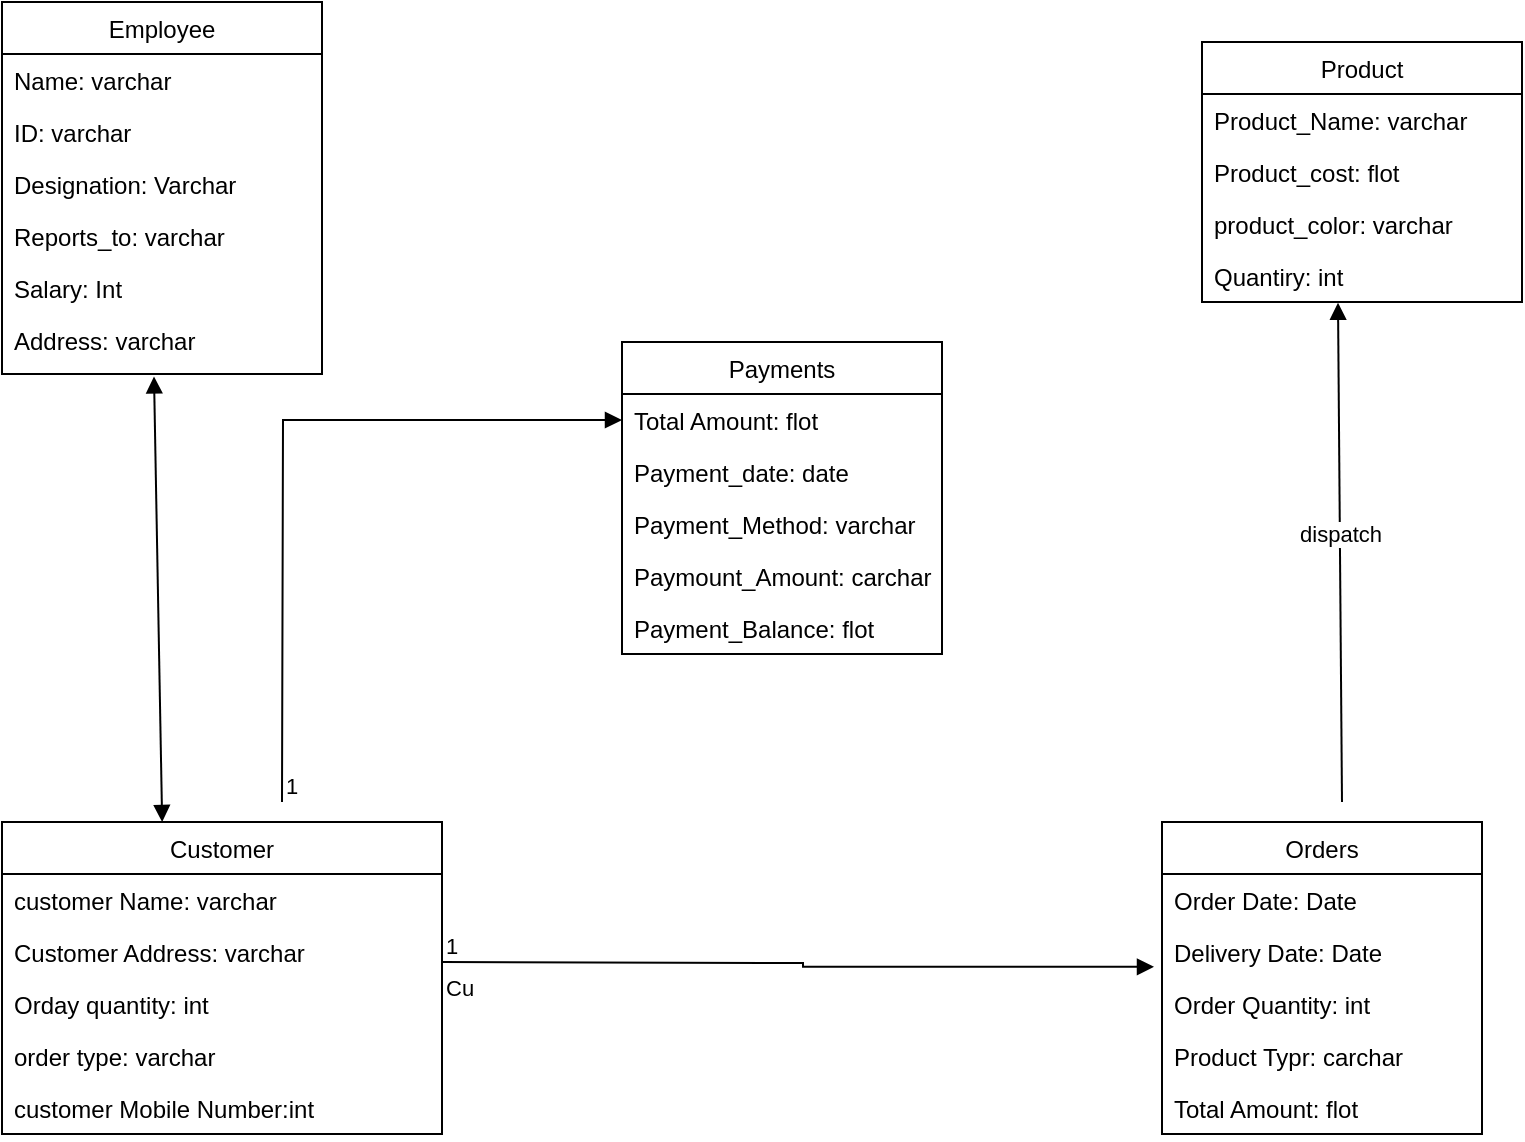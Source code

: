 <mxfile version="20.3.0" type="device"><diagram name="Page-1" id="c4acf3e9-155e-7222-9cf6-157b1a14988f"><mxGraphModel dx="1038" dy="1837" grid="1" gridSize="10" guides="1" tooltips="1" connect="1" arrows="1" fold="1" page="1" pageScale="1" pageWidth="850" pageHeight="1100" background="none" math="0" shadow="0"><root><mxCell id="0"/><mxCell id="1" parent="0"/><mxCell id="uAg-7gXDHBmwyujrxiA9-1" value="Employee" style="swimlane;fontStyle=0;childLayout=stackLayout;horizontal=1;startSize=26;fillColor=none;horizontalStack=0;resizeParent=1;resizeParentMax=0;resizeLast=0;collapsible=1;marginBottom=0;" vertex="1" parent="1"><mxGeometry x="50" y="-1100" width="160" height="186" as="geometry"/></mxCell><mxCell id="uAg-7gXDHBmwyujrxiA9-2" value="Name: varchar" style="text;strokeColor=none;fillColor=none;align=left;verticalAlign=top;spacingLeft=4;spacingRight=4;overflow=hidden;rotatable=0;points=[[0,0.5],[1,0.5]];portConstraint=eastwest;" vertex="1" parent="uAg-7gXDHBmwyujrxiA9-1"><mxGeometry y="26" width="160" height="26" as="geometry"/></mxCell><mxCell id="uAg-7gXDHBmwyujrxiA9-7" value="ID: varchar" style="text;strokeColor=none;fillColor=none;align=left;verticalAlign=top;spacingLeft=4;spacingRight=4;overflow=hidden;rotatable=0;points=[[0,0.5],[1,0.5]];portConstraint=eastwest;" vertex="1" parent="uAg-7gXDHBmwyujrxiA9-1"><mxGeometry y="52" width="160" height="26" as="geometry"/></mxCell><mxCell id="uAg-7gXDHBmwyujrxiA9-3" value="Designation: Varchar" style="text;strokeColor=none;fillColor=none;align=left;verticalAlign=top;spacingLeft=4;spacingRight=4;overflow=hidden;rotatable=0;points=[[0,0.5],[1,0.5]];portConstraint=eastwest;" vertex="1" parent="uAg-7gXDHBmwyujrxiA9-1"><mxGeometry y="78" width="160" height="26" as="geometry"/></mxCell><mxCell id="uAg-7gXDHBmwyujrxiA9-4" value="Reports_to: varchar" style="text;strokeColor=none;fillColor=none;align=left;verticalAlign=top;spacingLeft=4;spacingRight=4;overflow=hidden;rotatable=0;points=[[0,0.5],[1,0.5]];portConstraint=eastwest;" vertex="1" parent="uAg-7gXDHBmwyujrxiA9-1"><mxGeometry y="104" width="160" height="26" as="geometry"/></mxCell><mxCell id="uAg-7gXDHBmwyujrxiA9-35" value="Salary: Int&#10;" style="text;strokeColor=none;fillColor=none;align=left;verticalAlign=top;spacingLeft=4;spacingRight=4;overflow=hidden;rotatable=0;points=[[0,0.5],[1,0.5]];portConstraint=eastwest;" vertex="1" parent="uAg-7gXDHBmwyujrxiA9-1"><mxGeometry y="130" width="160" height="26" as="geometry"/></mxCell><mxCell id="uAg-7gXDHBmwyujrxiA9-33" value="Address: varchar" style="text;strokeColor=none;fillColor=none;align=left;verticalAlign=top;spacingLeft=4;spacingRight=4;overflow=hidden;rotatable=0;points=[[0,0.5],[1,0.5]];portConstraint=eastwest;" vertex="1" parent="uAg-7gXDHBmwyujrxiA9-1"><mxGeometry y="156" width="160" height="30" as="geometry"/></mxCell><mxCell id="uAg-7gXDHBmwyujrxiA9-50" value="Product" style="swimlane;fontStyle=0;childLayout=stackLayout;horizontal=1;startSize=26;fillColor=none;horizontalStack=0;resizeParent=1;resizeParentMax=0;resizeLast=0;collapsible=1;marginBottom=0;" vertex="1" parent="1"><mxGeometry x="650" y="-1080" width="160" height="130" as="geometry"/></mxCell><mxCell id="uAg-7gXDHBmwyujrxiA9-51" value="Product_Name: varchar" style="text;strokeColor=none;fillColor=none;align=left;verticalAlign=top;spacingLeft=4;spacingRight=4;overflow=hidden;rotatable=0;points=[[0,0.5],[1,0.5]];portConstraint=eastwest;" vertex="1" parent="uAg-7gXDHBmwyujrxiA9-50"><mxGeometry y="26" width="160" height="26" as="geometry"/></mxCell><mxCell id="uAg-7gXDHBmwyujrxiA9-52" value="Product_cost: flot" style="text;strokeColor=none;fillColor=none;align=left;verticalAlign=top;spacingLeft=4;spacingRight=4;overflow=hidden;rotatable=0;points=[[0,0.5],[1,0.5]];portConstraint=eastwest;" vertex="1" parent="uAg-7gXDHBmwyujrxiA9-50"><mxGeometry y="52" width="160" height="26" as="geometry"/></mxCell><mxCell id="uAg-7gXDHBmwyujrxiA9-53" value="product_color: varchar" style="text;strokeColor=none;fillColor=none;align=left;verticalAlign=top;spacingLeft=4;spacingRight=4;overflow=hidden;rotatable=0;points=[[0,0.5],[1,0.5]];portConstraint=eastwest;" vertex="1" parent="uAg-7gXDHBmwyujrxiA9-50"><mxGeometry y="78" width="160" height="26" as="geometry"/></mxCell><mxCell id="uAg-7gXDHBmwyujrxiA9-54" value="Quantiry: int " style="text;strokeColor=none;fillColor=none;align=left;verticalAlign=top;spacingLeft=4;spacingRight=4;overflow=hidden;rotatable=0;points=[[0,0.5],[1,0.5]];portConstraint=eastwest;" vertex="1" parent="uAg-7gXDHBmwyujrxiA9-50"><mxGeometry y="104" width="160" height="26" as="geometry"/></mxCell><mxCell id="uAg-7gXDHBmwyujrxiA9-57" value="Customer" style="swimlane;fontStyle=0;childLayout=stackLayout;horizontal=1;startSize=26;fillColor=none;horizontalStack=0;resizeParent=1;resizeParentMax=0;resizeLast=0;collapsible=1;marginBottom=0;" vertex="1" parent="1"><mxGeometry x="50" y="-690" width="220" height="156" as="geometry"/></mxCell><mxCell id="uAg-7gXDHBmwyujrxiA9-58" value="customer Name: varchar" style="text;strokeColor=none;fillColor=none;align=left;verticalAlign=top;spacingLeft=4;spacingRight=4;overflow=hidden;rotatable=0;points=[[0,0.5],[1,0.5]];portConstraint=eastwest;" vertex="1" parent="uAg-7gXDHBmwyujrxiA9-57"><mxGeometry y="26" width="220" height="26" as="geometry"/></mxCell><mxCell id="uAg-7gXDHBmwyujrxiA9-59" value="Customer Address: varchar" style="text;strokeColor=none;fillColor=none;align=left;verticalAlign=top;spacingLeft=4;spacingRight=4;overflow=hidden;rotatable=0;points=[[0,0.5],[1,0.5]];portConstraint=eastwest;" vertex="1" parent="uAg-7gXDHBmwyujrxiA9-57"><mxGeometry y="52" width="220" height="26" as="geometry"/></mxCell><mxCell id="uAg-7gXDHBmwyujrxiA9-60" value="Orday quantity: int" style="text;strokeColor=none;fillColor=none;align=left;verticalAlign=top;spacingLeft=4;spacingRight=4;overflow=hidden;rotatable=0;points=[[0,0.5],[1,0.5]];portConstraint=eastwest;" vertex="1" parent="uAg-7gXDHBmwyujrxiA9-57"><mxGeometry y="78" width="220" height="26" as="geometry"/></mxCell><mxCell id="uAg-7gXDHBmwyujrxiA9-61" value="order type: varchar" style="text;strokeColor=none;fillColor=none;align=left;verticalAlign=top;spacingLeft=4;spacingRight=4;overflow=hidden;rotatable=0;points=[[0,0.5],[1,0.5]];portConstraint=eastwest;" vertex="1" parent="uAg-7gXDHBmwyujrxiA9-57"><mxGeometry y="104" width="220" height="26" as="geometry"/></mxCell><mxCell id="uAg-7gXDHBmwyujrxiA9-62" value="customer Mobile Number:int" style="text;strokeColor=none;fillColor=none;align=left;verticalAlign=top;spacingLeft=4;spacingRight=4;overflow=hidden;rotatable=0;points=[[0,0.5],[1,0.5]];portConstraint=eastwest;" vertex="1" parent="uAg-7gXDHBmwyujrxiA9-57"><mxGeometry y="130" width="220" height="26" as="geometry"/></mxCell><mxCell id="uAg-7gXDHBmwyujrxiA9-64" value="Orders" style="swimlane;fontStyle=0;childLayout=stackLayout;horizontal=1;startSize=26;fillColor=none;horizontalStack=0;resizeParent=1;resizeParentMax=0;resizeLast=0;collapsible=1;marginBottom=0;" vertex="1" parent="1"><mxGeometry x="630" y="-690" width="160" height="156" as="geometry"/></mxCell><mxCell id="uAg-7gXDHBmwyujrxiA9-65" value="Order Date: Date" style="text;strokeColor=none;fillColor=none;align=left;verticalAlign=top;spacingLeft=4;spacingRight=4;overflow=hidden;rotatable=0;points=[[0,0.5],[1,0.5]];portConstraint=eastwest;" vertex="1" parent="uAg-7gXDHBmwyujrxiA9-64"><mxGeometry y="26" width="160" height="26" as="geometry"/></mxCell><mxCell id="uAg-7gXDHBmwyujrxiA9-66" value="Delivery Date: Date" style="text;strokeColor=none;fillColor=none;align=left;verticalAlign=top;spacingLeft=4;spacingRight=4;overflow=hidden;rotatable=0;points=[[0,0.5],[1,0.5]];portConstraint=eastwest;" vertex="1" parent="uAg-7gXDHBmwyujrxiA9-64"><mxGeometry y="52" width="160" height="26" as="geometry"/></mxCell><mxCell id="uAg-7gXDHBmwyujrxiA9-67" value="Order Quantity: int" style="text;strokeColor=none;fillColor=none;align=left;verticalAlign=top;spacingLeft=4;spacingRight=4;overflow=hidden;rotatable=0;points=[[0,0.5],[1,0.5]];portConstraint=eastwest;" vertex="1" parent="uAg-7gXDHBmwyujrxiA9-64"><mxGeometry y="78" width="160" height="26" as="geometry"/></mxCell><mxCell id="uAg-7gXDHBmwyujrxiA9-68" value="Product Typr: carchar" style="text;strokeColor=none;fillColor=none;align=left;verticalAlign=top;spacingLeft=4;spacingRight=4;overflow=hidden;rotatable=0;points=[[0,0.5],[1,0.5]];portConstraint=eastwest;" vertex="1" parent="uAg-7gXDHBmwyujrxiA9-64"><mxGeometry y="104" width="160" height="26" as="geometry"/></mxCell><mxCell id="uAg-7gXDHBmwyujrxiA9-69" value="Total Amount: flot" style="text;strokeColor=none;fillColor=none;align=left;verticalAlign=top;spacingLeft=4;spacingRight=4;overflow=hidden;rotatable=0;points=[[0,0.5],[1,0.5]];portConstraint=eastwest;" vertex="1" parent="uAg-7gXDHBmwyujrxiA9-64"><mxGeometry y="130" width="160" height="26" as="geometry"/></mxCell><mxCell id="uAg-7gXDHBmwyujrxiA9-71" value="Payments" style="swimlane;fontStyle=0;childLayout=stackLayout;horizontal=1;startSize=26;fillColor=none;horizontalStack=0;resizeParent=1;resizeParentMax=0;resizeLast=0;collapsible=1;marginBottom=0;" vertex="1" parent="1"><mxGeometry x="360" y="-930" width="160" height="156" as="geometry"/></mxCell><mxCell id="uAg-7gXDHBmwyujrxiA9-72" value="Total Amount: flot" style="text;strokeColor=none;fillColor=none;align=left;verticalAlign=top;spacingLeft=4;spacingRight=4;overflow=hidden;rotatable=0;points=[[0,0.5],[1,0.5]];portConstraint=eastwest;" vertex="1" parent="uAg-7gXDHBmwyujrxiA9-71"><mxGeometry y="26" width="160" height="26" as="geometry"/></mxCell><mxCell id="uAg-7gXDHBmwyujrxiA9-73" value="Payment_date: date" style="text;strokeColor=none;fillColor=none;align=left;verticalAlign=top;spacingLeft=4;spacingRight=4;overflow=hidden;rotatable=0;points=[[0,0.5],[1,0.5]];portConstraint=eastwest;" vertex="1" parent="uAg-7gXDHBmwyujrxiA9-71"><mxGeometry y="52" width="160" height="26" as="geometry"/></mxCell><mxCell id="uAg-7gXDHBmwyujrxiA9-74" value="Payment_Method: varchar" style="text;strokeColor=none;fillColor=none;align=left;verticalAlign=top;spacingLeft=4;spacingRight=4;overflow=hidden;rotatable=0;points=[[0,0.5],[1,0.5]];portConstraint=eastwest;" vertex="1" parent="uAg-7gXDHBmwyujrxiA9-71"><mxGeometry y="78" width="160" height="26" as="geometry"/></mxCell><mxCell id="uAg-7gXDHBmwyujrxiA9-75" value="Paymount_Amount: carchar" style="text;strokeColor=none;fillColor=none;align=left;verticalAlign=top;spacingLeft=4;spacingRight=4;overflow=hidden;rotatable=0;points=[[0,0.5],[1,0.5]];portConstraint=eastwest;" vertex="1" parent="uAg-7gXDHBmwyujrxiA9-71"><mxGeometry y="104" width="160" height="26" as="geometry"/></mxCell><mxCell id="uAg-7gXDHBmwyujrxiA9-76" value="Payment_Balance: flot" style="text;strokeColor=none;fillColor=none;align=left;verticalAlign=top;spacingLeft=4;spacingRight=4;overflow=hidden;rotatable=0;points=[[0,0.5],[1,0.5]];portConstraint=eastwest;" vertex="1" parent="uAg-7gXDHBmwyujrxiA9-71"><mxGeometry y="130" width="160" height="26" as="geometry"/></mxCell><mxCell id="uAg-7gXDHBmwyujrxiA9-79" value="" style="endArrow=block;startArrow=block;endFill=1;startFill=1;html=1;rounded=0;entryX=0.475;entryY=1.04;entryDx=0;entryDy=0;entryPerimeter=0;exitX=0.364;exitY=0;exitDx=0;exitDy=0;exitPerimeter=0;" edge="1" parent="1" source="uAg-7gXDHBmwyujrxiA9-57" target="uAg-7gXDHBmwyujrxiA9-33"><mxGeometry width="160" relative="1" as="geometry"><mxPoint x="50" y="-830" as="sourcePoint"/><mxPoint x="210" y="-830" as="targetPoint"/></mxGeometry></mxCell><mxCell id="uAg-7gXDHBmwyujrxiA9-80" value="Cu" style="endArrow=block;endFill=1;html=1;edgeStyle=orthogonalEdgeStyle;align=left;verticalAlign=top;rounded=0;entryX=-0.025;entryY=0.785;entryDx=0;entryDy=0;entryPerimeter=0;" edge="1" parent="1" target="uAg-7gXDHBmwyujrxiA9-66"><mxGeometry x="-1" relative="1" as="geometry"><mxPoint x="270" y="-620" as="sourcePoint"/><mxPoint x="430" y="-620" as="targetPoint"/></mxGeometry></mxCell><mxCell id="uAg-7gXDHBmwyujrxiA9-81" value="1" style="edgeLabel;resizable=0;html=1;align=left;verticalAlign=bottom;" connectable="0" vertex="1" parent="uAg-7gXDHBmwyujrxiA9-80"><mxGeometry x="-1" relative="1" as="geometry"/></mxCell><mxCell id="uAg-7gXDHBmwyujrxiA9-83" value="" style="endArrow=block;endFill=1;html=1;edgeStyle=orthogonalEdgeStyle;align=left;verticalAlign=top;rounded=0;entryX=0;entryY=0.5;entryDx=0;entryDy=0;" edge="1" parent="1" target="uAg-7gXDHBmwyujrxiA9-72"><mxGeometry x="-1" relative="1" as="geometry"><mxPoint x="190" y="-700" as="sourcePoint"/><mxPoint x="290" y="-900" as="targetPoint"/></mxGeometry></mxCell><mxCell id="uAg-7gXDHBmwyujrxiA9-84" value="1" style="edgeLabel;resizable=0;html=1;align=left;verticalAlign=bottom;" connectable="0" vertex="1" parent="uAg-7gXDHBmwyujrxiA9-83"><mxGeometry x="-1" relative="1" as="geometry"/></mxCell><mxCell id="uAg-7gXDHBmwyujrxiA9-85" value="dispatch" style="html=1;verticalAlign=bottom;endArrow=block;rounded=0;entryX=0.425;entryY=1.015;entryDx=0;entryDy=0;entryPerimeter=0;" edge="1" parent="1" target="uAg-7gXDHBmwyujrxiA9-54"><mxGeometry width="80" relative="1" as="geometry"><mxPoint x="720" y="-700" as="sourcePoint"/><mxPoint x="770" y="-810" as="targetPoint"/></mxGeometry></mxCell></root></mxGraphModel></diagram></mxfile>